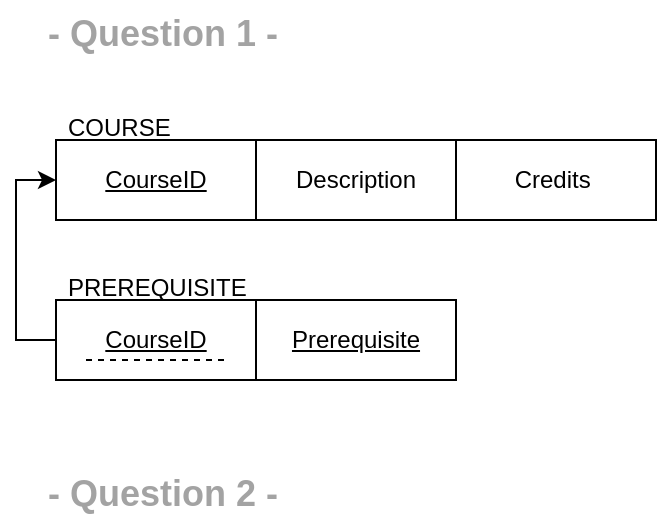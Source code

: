 <mxfile version="21.2.4" type="github">
  <diagram name="Page-1" id="mnaJsa2x3B4fH1mONCys">
    <mxGraphModel dx="707" dy="456" grid="1" gridSize="10" guides="1" tooltips="1" connect="1" arrows="1" fold="1" page="1" pageScale="1" pageWidth="850" pageHeight="1100" math="0" shadow="0">
      <root>
        <mxCell id="0" />
        <mxCell id="1" parent="0" />
        <mxCell id="p3iITfVUGrdbIYIQfsVV-1" value="CourseID" style="whiteSpace=wrap;html=1;align=center;fontStyle=4" vertex="1" parent="1">
          <mxGeometry x="90" y="110" width="100" height="40" as="geometry" />
        </mxCell>
        <mxCell id="p3iITfVUGrdbIYIQfsVV-2" value="&lt;span style=&quot;background-color: initial;&quot;&gt;Description&lt;br&gt;&lt;/span&gt;" style="whiteSpace=wrap;html=1;align=center;" vertex="1" parent="1">
          <mxGeometry x="190" y="110" width="100" height="40" as="geometry" />
        </mxCell>
        <mxCell id="p3iITfVUGrdbIYIQfsVV-3" value="&lt;span style=&quot;background-color: initial;&quot;&gt;Credits&amp;nbsp;&lt;br&gt;&lt;/span&gt;" style="whiteSpace=wrap;html=1;align=center;" vertex="1" parent="1">
          <mxGeometry x="290" y="110" width="100" height="40" as="geometry" />
        </mxCell>
        <mxCell id="p3iITfVUGrdbIYIQfsVV-7" style="edgeStyle=orthogonalEdgeStyle;rounded=0;orthogonalLoop=1;jettySize=auto;html=1;entryX=0;entryY=0.5;entryDx=0;entryDy=0;" edge="1" parent="1" source="p3iITfVUGrdbIYIQfsVV-4" target="p3iITfVUGrdbIYIQfsVV-1">
          <mxGeometry relative="1" as="geometry">
            <Array as="points">
              <mxPoint x="70" y="210" />
              <mxPoint x="70" y="130" />
            </Array>
          </mxGeometry>
        </mxCell>
        <mxCell id="p3iITfVUGrdbIYIQfsVV-4" value="CourseID" style="whiteSpace=wrap;html=1;align=center;fontStyle=4" vertex="1" parent="1">
          <mxGeometry x="90" y="190" width="100" height="40" as="geometry" />
        </mxCell>
        <mxCell id="p3iITfVUGrdbIYIQfsVV-5" value="&lt;span style=&quot;background-color: initial;&quot;&gt;&lt;span style=&quot;font-weight: normal;&quot;&gt;&lt;u&gt;Prerequisite&lt;/u&gt;&lt;/span&gt;&lt;br&gt;&lt;/span&gt;" style="whiteSpace=wrap;html=1;align=center;fontStyle=1" vertex="1" parent="1">
          <mxGeometry x="190" y="190" width="100" height="40" as="geometry" />
        </mxCell>
        <mxCell id="p3iITfVUGrdbIYIQfsVV-6" value="" style="endArrow=none;dashed=1;html=1;rounded=0;" edge="1" parent="1">
          <mxGeometry width="50" height="50" relative="1" as="geometry">
            <mxPoint x="105" y="220" as="sourcePoint" />
            <mxPoint x="175" y="220" as="targetPoint" />
          </mxGeometry>
        </mxCell>
        <mxCell id="p3iITfVUGrdbIYIQfsVV-8" value="COURSE" style="text;strokeColor=none;fillColor=none;spacingLeft=4;spacingRight=4;overflow=hidden;rotatable=0;points=[[0,0.5],[1,0.5]];portConstraint=eastwest;fontSize=12;whiteSpace=wrap;html=1;" vertex="1" parent="1">
          <mxGeometry x="90" y="90" width="100" height="30" as="geometry" />
        </mxCell>
        <mxCell id="p3iITfVUGrdbIYIQfsVV-9" value="PREREQUISITE" style="text;strokeColor=none;fillColor=none;spacingLeft=4;spacingRight=4;overflow=hidden;rotatable=0;points=[[0,0.5],[1,0.5]];portConstraint=eastwest;fontSize=12;whiteSpace=wrap;html=1;" vertex="1" parent="1">
          <mxGeometry x="90" y="170" width="100" height="30" as="geometry" />
        </mxCell>
        <mxCell id="p3iITfVUGrdbIYIQfsVV-10" value="- Question 1 -" style="text;strokeColor=none;fillColor=none;spacingLeft=4;spacingRight=4;overflow=hidden;rotatable=0;points=[[0,0.5],[1,0.5]];portConstraint=eastwest;fontSize=18;whiteSpace=wrap;html=1;fontColor=#a3a3a3;fontStyle=1" vertex="1" parent="1">
          <mxGeometry x="80" y="40" width="160" height="30" as="geometry" />
        </mxCell>
        <mxCell id="p3iITfVUGrdbIYIQfsVV-11" value="- Question 2 -" style="text;strokeColor=none;fillColor=none;spacingLeft=4;spacingRight=4;overflow=hidden;rotatable=0;points=[[0,0.5],[1,0.5]];portConstraint=eastwest;fontSize=18;whiteSpace=wrap;html=1;fontColor=#a3a3a3;fontStyle=1" vertex="1" parent="1">
          <mxGeometry x="80" y="270" width="160" height="30" as="geometry" />
        </mxCell>
      </root>
    </mxGraphModel>
  </diagram>
</mxfile>
